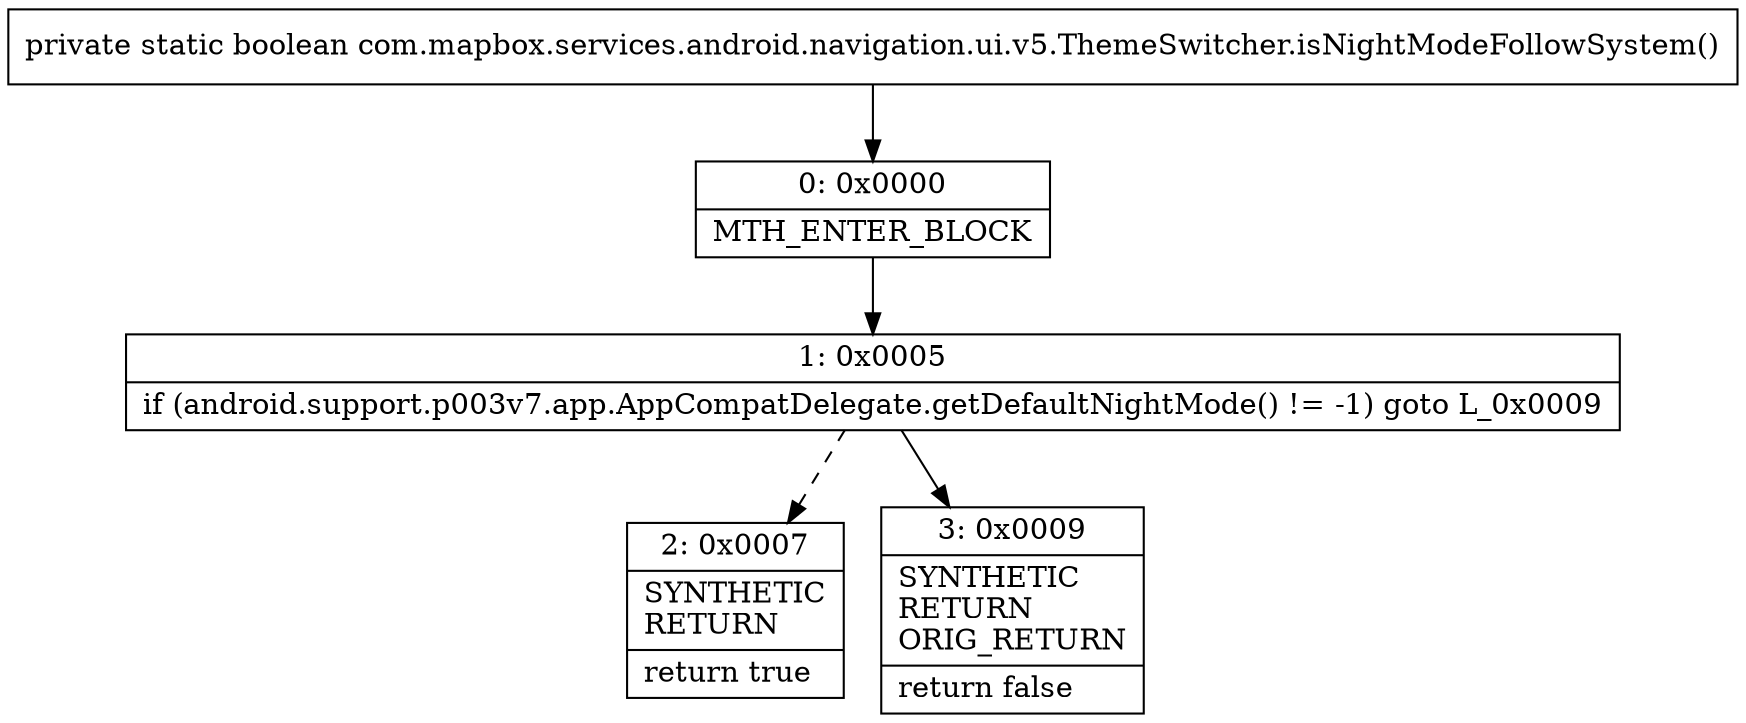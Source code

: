 digraph "CFG forcom.mapbox.services.android.navigation.ui.v5.ThemeSwitcher.isNightModeFollowSystem()Z" {
Node_0 [shape=record,label="{0\:\ 0x0000|MTH_ENTER_BLOCK\l}"];
Node_1 [shape=record,label="{1\:\ 0x0005|if (android.support.p003v7.app.AppCompatDelegate.getDefaultNightMode() != \-1) goto L_0x0009\l}"];
Node_2 [shape=record,label="{2\:\ 0x0007|SYNTHETIC\lRETURN\l|return true\l}"];
Node_3 [shape=record,label="{3\:\ 0x0009|SYNTHETIC\lRETURN\lORIG_RETURN\l|return false\l}"];
MethodNode[shape=record,label="{private static boolean com.mapbox.services.android.navigation.ui.v5.ThemeSwitcher.isNightModeFollowSystem() }"];
MethodNode -> Node_0;
Node_0 -> Node_1;
Node_1 -> Node_2[style=dashed];
Node_1 -> Node_3;
}

